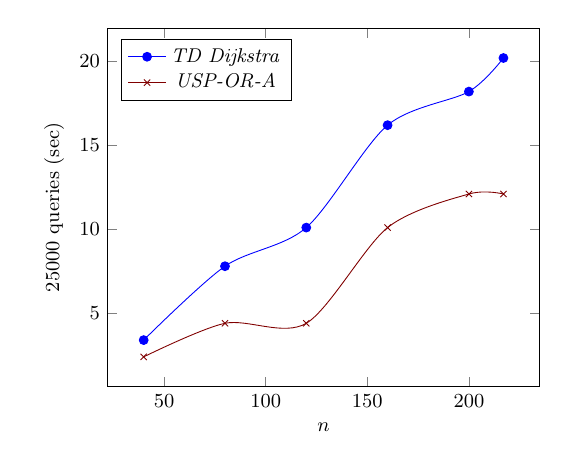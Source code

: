 \tikzstyle{textstyle}=[font=\fontsize{9}{9}\selectfont]
\begin{tikzpicture}[textstyle, scale=0.8]
    \begin{axis}[
        xlabel={$n$},
        ylabel={$25000$ queries (sec)},
		legend pos=north west
        ]
        
    \addplot[smooth,mark=*,color=blue] plot coordinates {
		(40,3.4)
		(80,7.8)
		(120,10.1)
		(160,16.2)
		(200,18.2)
		(217,20.2)
    };
    \addlegendentry{\textit{TD Dijkstra}}
    
    \addplot[smooth,mark=x,color=black!50!red] plot coordinates {
		(40,2.4)
		(80,4.4)
		(120,4.4)
		(160,10.1)
		(200,12.1)
		(217,12.1)
    };
    \addlegendentry{\textit{USP-OR-A}}
    
    \end{axis}
\end{tikzpicture}
